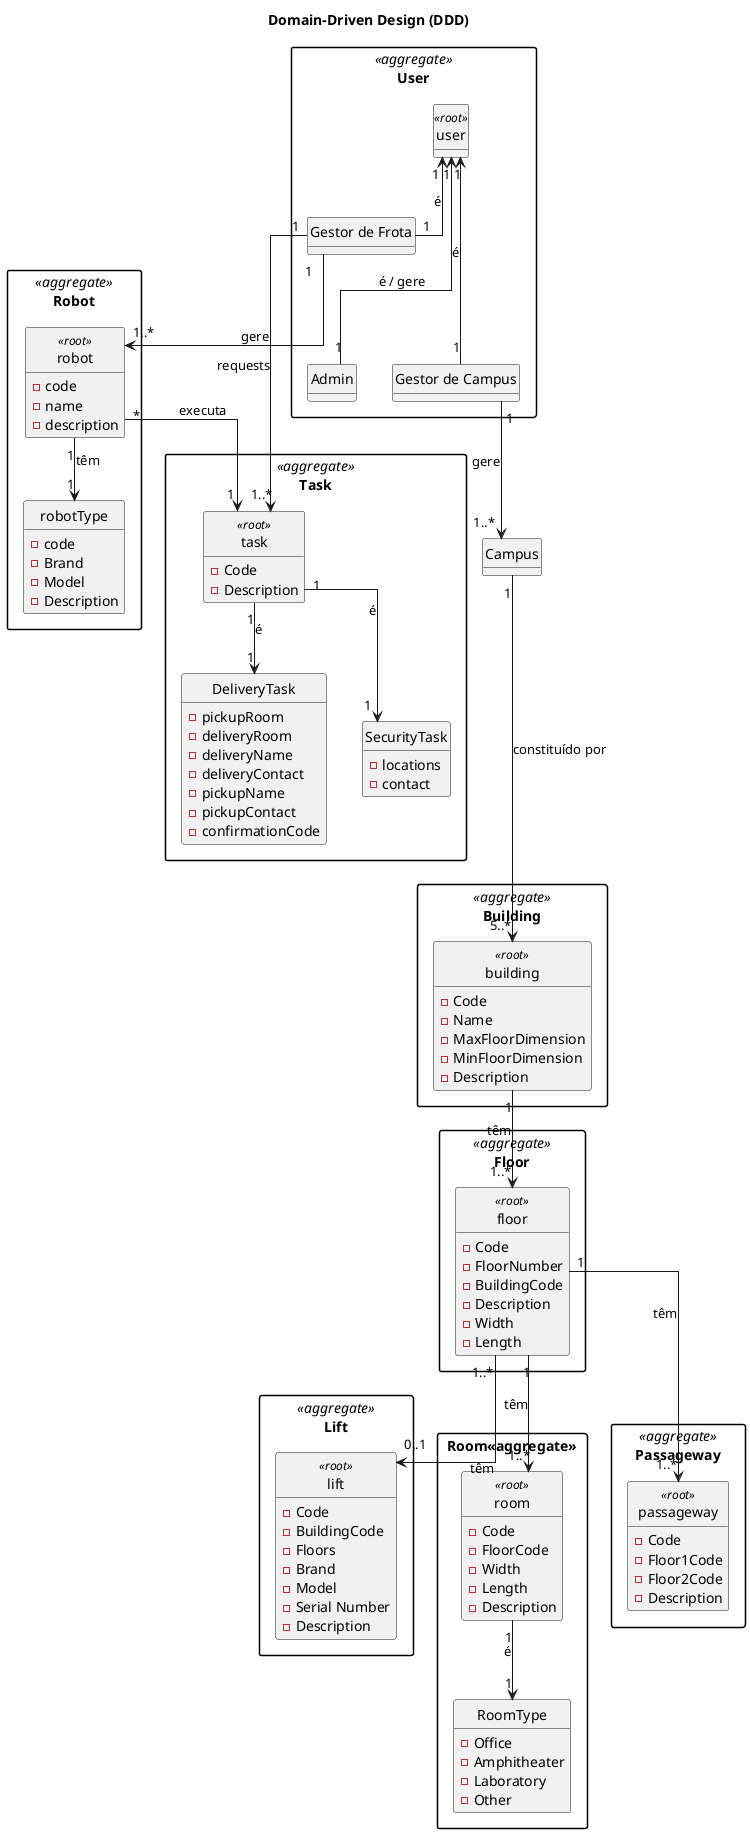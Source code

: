 @startuml Domain-Driven Design

title Domain-Driven Design (DDD)

skinparam packageStyle rectangle
skinparam linetype ortho
hide methods
hide circle

package User <<aggregate>> {
    class user <<root>>
    class Admin
    class "Gestor de Frota"
    class "Gestor de Campus"
}

package Building <<aggregate>> {
    class building <<root>>{
        - Code
        - Name
        - MaxFloorDimension
        - MinFloorDimension
        - Description
    }
}

package Lift <<aggregate>> {
    class lift <<root>>{
        - Code
        - BuildingCode
        - Floors
        - Brand
        - Model
        - Serial Number
        - Description
    }
}

package Floor <<aggregate>> {
    class floor <<root>>{
        - Code
        - FloorNumber
        - BuildingCode
        - Description
        - Width
        - Length
    }
}

package Room<<aggregate>>{
    class room <<root>>{
        - Code
        - FloorCode
        - Width
        - Length
        - Description
    }
    enum RoomType {
        - Office
        - Amphitheater
        - Laboratory
        - Other
    }
}

package Passageway <<aggregate>>{
    class passageway <<root>>{
        - Code
        - Floor1Code
        - Floor2Code
        - Description
    }
}

class Campus

package Robot <<aggregate>> {
    class robot <<root>>{
        -code
        -name
        -description
    }
    class robotType {
        -code
        -Brand
        -Model
        -Description
    }
}


package Task <<aggregate>> {
    class task <<root>>{
        -Code
        -Description
    }
    class DeliveryTask{
        -pickupRoom
        -deliveryRoom
        -deliveryName
        -deliveryContact
        -pickupName
        -pickupContact
        -confirmationCode
    }
    class SecurityTask{
        -locations
        -contact
    }
}


user "1" <--- "1" Admin : é / gere
user "1" <-- "1" "Gestor de Frota": é
user "1" <--- "1" "Gestor de Campus": é

"Gestor de Frota" "1" --> "1..*" task : requests

"Gestor de Campus" "1" --> "1..*" Campus : gere

"Gestor de Frota" "1" --> "1..*" robot : gere

Campus "1" ---> "5..*" building : constituído por

building "1" --> "1..*" floor : têm
floor "1..*" --> "0..1" lift : têm

floor "1" --> "1..*" passageway: têm
floor "1" --> "1..*" room: têm
room "1" --> "1" RoomType: é

robot "1" --> "1" robotType: têm
robot "*" --> "1" task: executa

task "1" --> "1" DeliveryTask: é
task "1" --> "1" SecurityTask: é


@enduml
